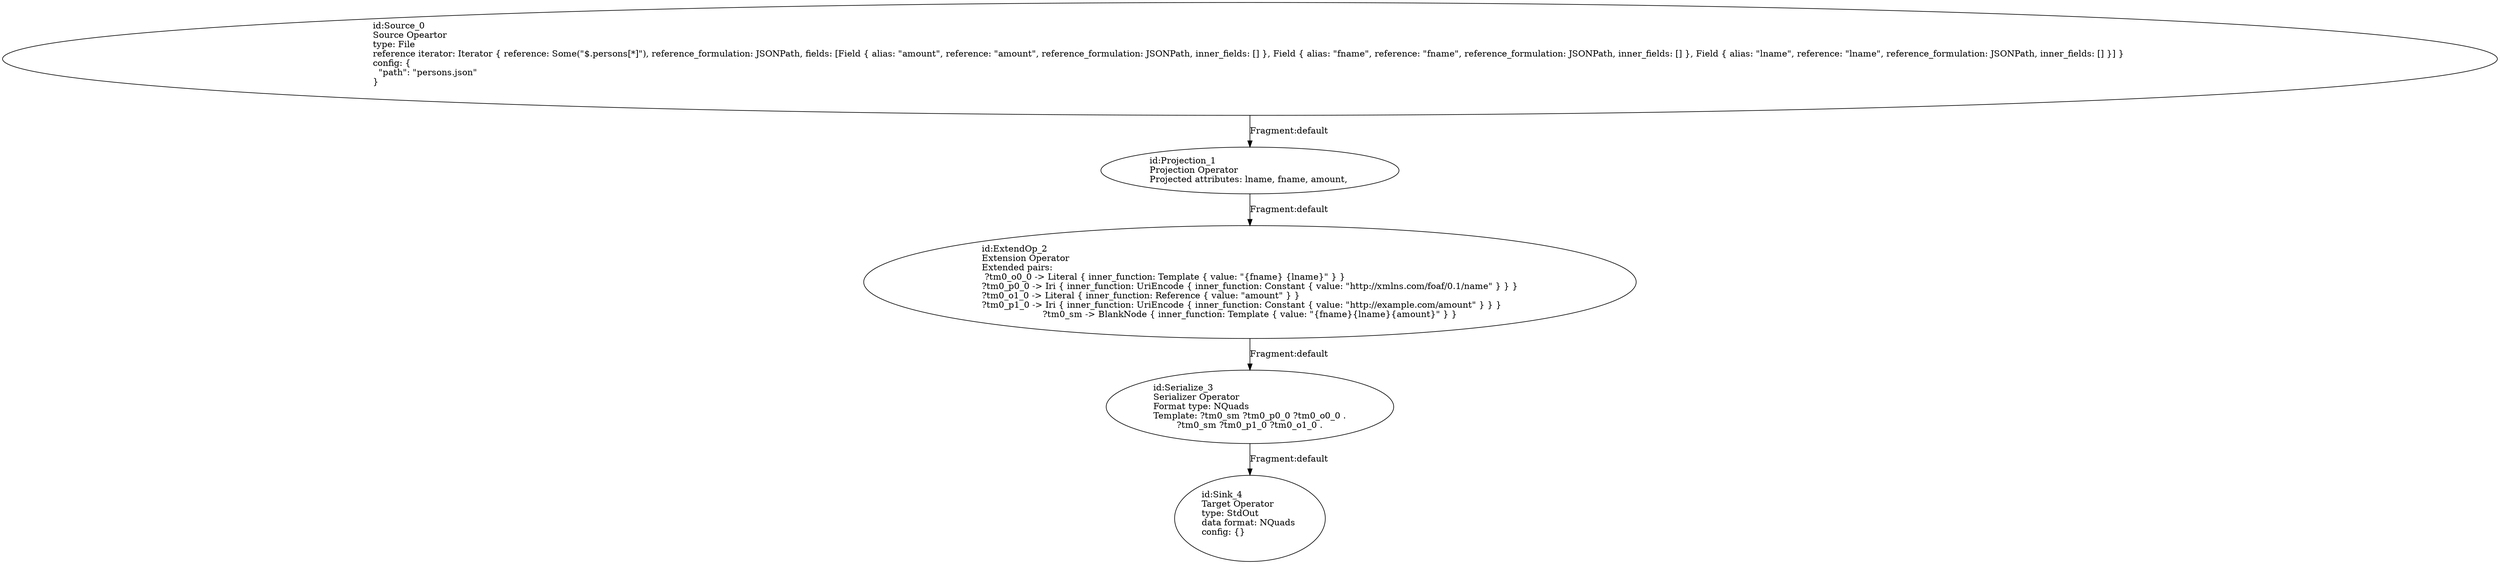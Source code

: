 digraph {
    0 [ label = "id:Source_0 \lSource Opeartor\ltype: File \lreference iterator: Iterator { reference: Some(\"$.persons[*]\"), reference_formulation: JSONPath, fields: [Field { alias: \"amount\", reference: \"amount\", reference_formulation: JSONPath, inner_fields: [] }, Field { alias: \"fname\", reference: \"fname\", reference_formulation: JSONPath, inner_fields: [] }, Field { alias: \"lname\", reference: \"lname\", reference_formulation: JSONPath, inner_fields: [] }] } \lconfig: {\l  \"path\": \"persons.json\"\l}\l             " ]
    1 [ label = "id:Projection_1 \lProjection Operator\lProjected attributes: lname, fname, amount, " ]
    2 [ label = "id:ExtendOp_2 \lExtension Operator\lExtended pairs: \l ?tm0_o0_0 -> Literal { inner_function: Template { value: \"{fname} {lname}\" } }\l?tm0_p0_0 -> Iri { inner_function: UriEncode { inner_function: Constant { value: \"http://xmlns.com/foaf/0.1/name\" } } }\l?tm0_o1_0 -> Literal { inner_function: Reference { value: \"amount\" } }\l?tm0_p1_0 -> Iri { inner_function: UriEncode { inner_function: Constant { value: \"http://example.com/amount\" } } }\l?tm0_sm -> BlankNode { inner_function: Template { value: \"{fname}{lname}{amount}\" } }" ]
    3 [ label = "id:Serialize_3 \lSerializer Operator\lFormat type: NQuads\lTemplate: ?tm0_sm ?tm0_p0_0 ?tm0_o0_0 .\l?tm0_sm ?tm0_p1_0 ?tm0_o1_0 ." ]
    4 [ label = "id:Sink_4 \lTarget Operator\ltype: StdOut \ldata format: NQuads \lconfig: {}\l             " ]
    0 -> 1 [ label = "Fragment:default" ]
    1 -> 2 [ label = "Fragment:default" ]
    2 -> 3 [ label = "Fragment:default" ]
    3 -> 4 [ label = "Fragment:default" ]
}
